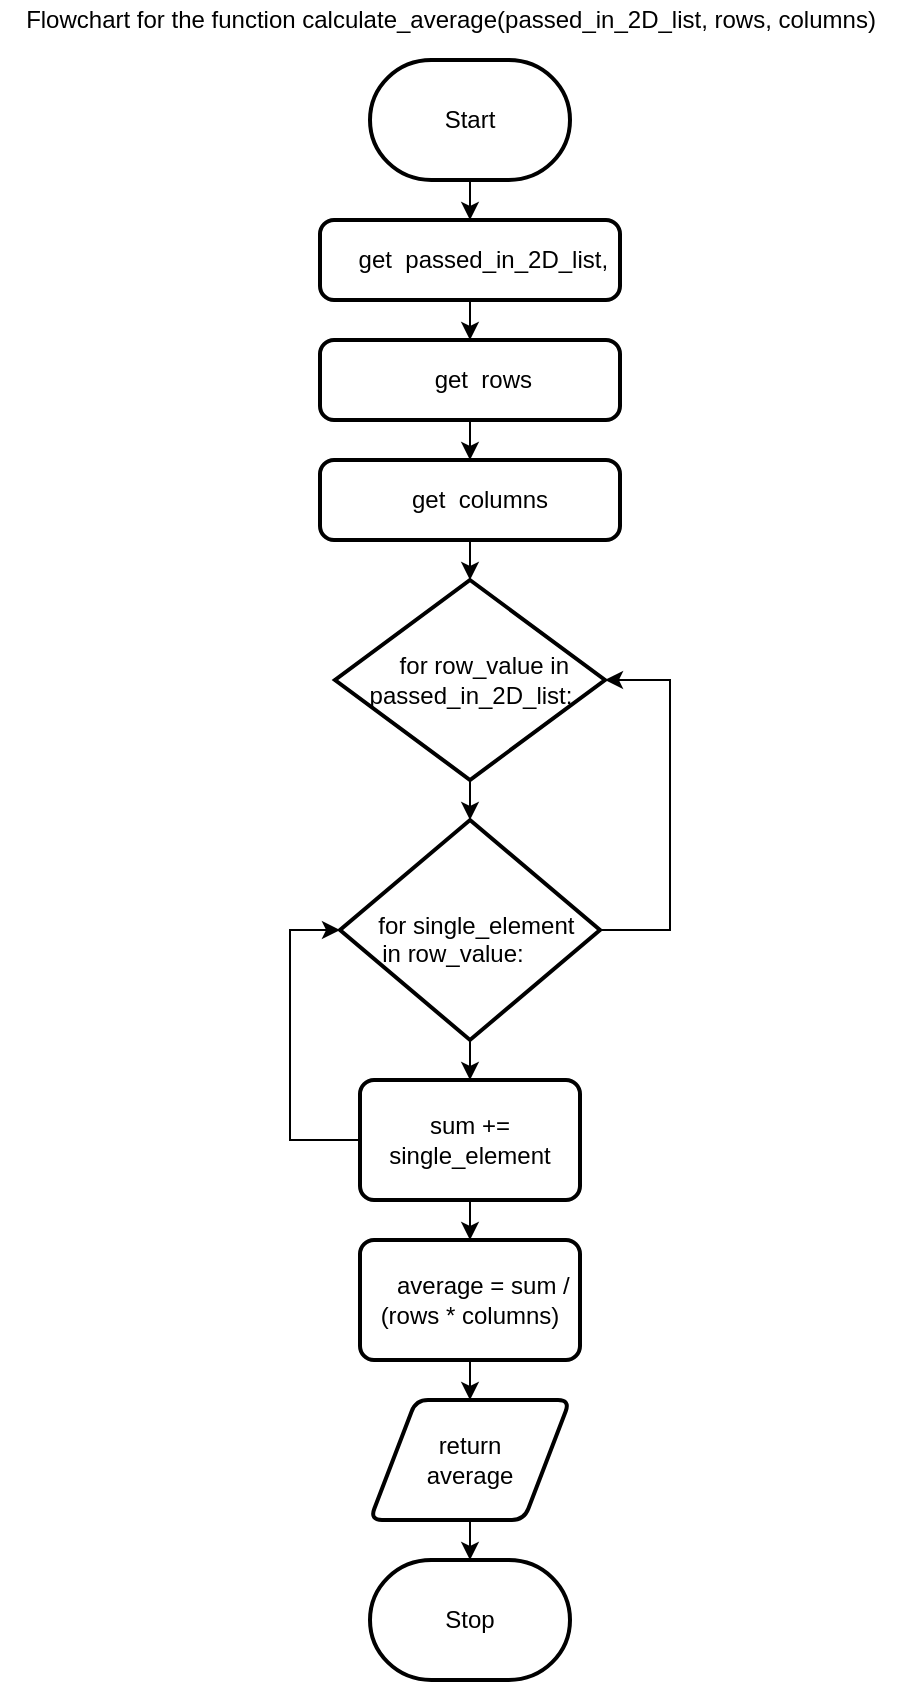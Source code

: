 <mxfile>
    <diagram id="gQOpXYm7TiapHx-A7VnX" name="Page-1">
        <mxGraphModel dx="520" dy="245" grid="1" gridSize="10" guides="1" tooltips="1" connect="1" arrows="1" fold="1" page="1" pageScale="1" pageWidth="850" pageHeight="1100" math="0" shadow="0">
            <root>
                <mxCell id="0"/>
                <mxCell id="1" parent="0"/>
                <mxCell id="16" style="edgeStyle=none;html=1;" parent="1" source="2" target="15" edge="1">
                    <mxGeometry relative="1" as="geometry"/>
                </mxCell>
                <mxCell id="2" value="Start" style="strokeWidth=2;html=1;shape=mxgraph.flowchart.terminator;whiteSpace=wrap;" parent="1" vertex="1">
                    <mxGeometry x="290" y="40" width="100" height="60" as="geometry"/>
                </mxCell>
                <mxCell id="13" value="Stop" style="strokeWidth=2;html=1;shape=mxgraph.flowchart.terminator;whiteSpace=wrap;" parent="1" vertex="1">
                    <mxGeometry x="290" y="790" width="100" height="60" as="geometry"/>
                </mxCell>
                <mxCell id="19" style="edgeStyle=none;html=1;startArrow=none;" parent="1" target="41" edge="1" source="14">
                    <mxGeometry relative="1" as="geometry">
                        <mxPoint x="345" y="320" as="sourcePoint"/>
                        <mxPoint x="340" y="390" as="targetPoint"/>
                    </mxGeometry>
                </mxCell>
                <mxCell id="44" style="edgeStyle=none;html=1;entryX=0.5;entryY=0;entryDx=0;entryDy=0;" parent="1" source="15" target="53" edge="1">
                    <mxGeometry relative="1" as="geometry"/>
                </mxCell>
                <mxCell id="15" value="&lt;div&gt;&amp;nbsp; &amp;nbsp; get&amp;nbsp;&amp;nbsp;passed_in_2D_list,&lt;/div&gt;" style="rounded=1;whiteSpace=wrap;html=1;absoluteArcSize=1;arcSize=14;strokeWidth=2;" parent="1" vertex="1">
                    <mxGeometry x="265" y="120" width="150" height="40" as="geometry"/>
                </mxCell>
                <mxCell id="47" style="edgeStyle=none;html=1;entryX=0.5;entryY=0;entryDx=0;entryDy=0;" parent="1" source="41" target="46" edge="1">
                    <mxGeometry relative="1" as="geometry"/>
                </mxCell>
                <mxCell id="63" style="edgeStyle=orthogonalEdgeStyle;rounded=0;html=1;entryX=1;entryY=0.5;entryDx=0;entryDy=0;entryPerimeter=0;" edge="1" parent="1" source="41" target="14">
                    <mxGeometry relative="1" as="geometry">
                        <Array as="points">
                            <mxPoint x="440" y="475"/>
                            <mxPoint x="440" y="350"/>
                        </Array>
                    </mxGeometry>
                </mxCell>
                <mxCell id="41" value="&lt;div&gt;&amp;nbsp; &amp;nbsp; &amp;nbsp; &amp;nbsp; for single_element&amp;nbsp;&lt;/div&gt;&lt;div&gt;in row_value:&lt;/div&gt;&lt;div&gt;&lt;br&gt;&lt;/div&gt;" style="strokeWidth=2;html=1;shape=mxgraph.flowchart.decision;spacingTop=23;spacingRight=18;" parent="1" vertex="1">
                    <mxGeometry x="275" y="420" width="130" height="110" as="geometry"/>
                </mxCell>
                <mxCell id="57" style="edgeStyle=none;html=1;entryX=0.5;entryY=0;entryDx=0;entryDy=0;" edge="1" parent="1" source="46" target="56">
                    <mxGeometry relative="1" as="geometry"/>
                </mxCell>
                <mxCell id="61" style="edgeStyle=orthogonalEdgeStyle;html=1;entryX=0;entryY=0.5;entryDx=0;entryDy=0;entryPerimeter=0;rounded=0;" edge="1" parent="1" source="46" target="41">
                    <mxGeometry relative="1" as="geometry">
                        <Array as="points">
                            <mxPoint x="250" y="580"/>
                            <mxPoint x="250" y="475"/>
                        </Array>
                    </mxGeometry>
                </mxCell>
                <mxCell id="46" value="sum += single_element" style="rounded=1;whiteSpace=wrap;html=1;absoluteArcSize=1;arcSize=14;strokeWidth=2;" parent="1" vertex="1">
                    <mxGeometry x="285" y="550" width="110" height="60" as="geometry"/>
                </mxCell>
                <mxCell id="49" value="Flowchart for the function&amp;nbsp;calculate_average(passed_in_2D_list, rows, columns)" style="text;html=1;align=center;verticalAlign=middle;resizable=0;points=[];autosize=1;strokeColor=none;fillColor=none;" parent="1" vertex="1">
                    <mxGeometry x="105" y="10" width="450" height="20" as="geometry"/>
                </mxCell>
                <mxCell id="52" style="edgeStyle=none;html=1;" parent="1" source="50" target="13" edge="1">
                    <mxGeometry relative="1" as="geometry"/>
                </mxCell>
                <mxCell id="50" value="return &lt;br&gt;average" style="shape=parallelogram;html=1;strokeWidth=2;perimeter=parallelogramPerimeter;whiteSpace=wrap;rounded=1;arcSize=12;size=0.23;" parent="1" vertex="1">
                    <mxGeometry x="290" y="710" width="100" height="60" as="geometry"/>
                </mxCell>
                <mxCell id="55" style="edgeStyle=none;html=1;" parent="1" source="53" target="54" edge="1">
                    <mxGeometry relative="1" as="geometry"/>
                </mxCell>
                <mxCell id="53" value="&lt;div&gt;&amp;nbsp; &amp;nbsp; get&amp;nbsp; rows&lt;/div&gt;" style="rounded=1;whiteSpace=wrap;html=1;absoluteArcSize=1;arcSize=14;strokeWidth=2;" parent="1" vertex="1">
                    <mxGeometry x="265" y="180" width="150" height="40" as="geometry"/>
                </mxCell>
                <mxCell id="59" style="edgeStyle=none;html=1;entryX=0.5;entryY=0;entryDx=0;entryDy=0;entryPerimeter=0;" edge="1" parent="1" source="54" target="14">
                    <mxGeometry relative="1" as="geometry"/>
                </mxCell>
                <mxCell id="54" value="&lt;div&gt;&amp;nbsp; &amp;nbsp;get&amp;nbsp; columns&lt;/div&gt;" style="rounded=1;whiteSpace=wrap;html=1;absoluteArcSize=1;arcSize=14;strokeWidth=2;" parent="1" vertex="1">
                    <mxGeometry x="265" y="240" width="150" height="40" as="geometry"/>
                </mxCell>
                <mxCell id="58" style="edgeStyle=none;html=1;entryX=0.5;entryY=0;entryDx=0;entryDy=0;" edge="1" parent="1" source="56" target="50">
                    <mxGeometry relative="1" as="geometry"/>
                </mxCell>
                <mxCell id="56" value="&lt;div&gt;&amp;nbsp; &amp;nbsp; average = sum / (rows * columns)&lt;/div&gt;" style="rounded=1;whiteSpace=wrap;html=1;absoluteArcSize=1;arcSize=14;strokeWidth=2;" vertex="1" parent="1">
                    <mxGeometry x="285" y="630" width="110" height="60" as="geometry"/>
                </mxCell>
                <mxCell id="14" value="&lt;div&gt;&amp;nbsp; &amp;nbsp; for row_value in passed_in_2D_list:&lt;br&gt;&lt;/div&gt;" style="strokeWidth=2;html=1;shape=mxgraph.flowchart.decision;whiteSpace=wrap;verticalAlign=middle;" parent="1" vertex="1">
                    <mxGeometry x="272.5" y="300" width="135" height="100" as="geometry"/>
                </mxCell>
            </root>
        </mxGraphModel>
    </diagram>
</mxfile>